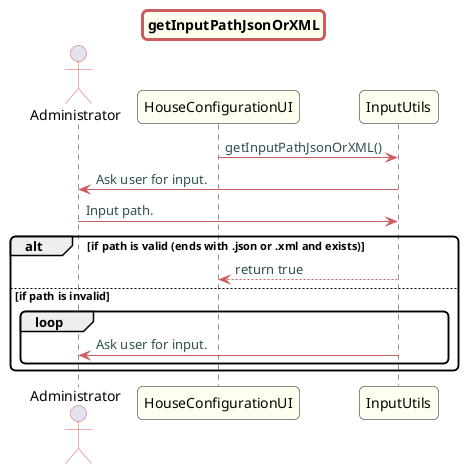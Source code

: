 @startuml

title getInputPathJsonOrXML

skinparam titleBorderRoundCorner 10
skinparam titleBorderThickness 3
skinparam titleBorderColor indianred
skinparam titleBackgroundColor ivory
skinparam FontName quicksand

skinparam actor {
  BorderColor indianred
  }

skinparam sequence {
  LifeLineBackgroundColor indianred
  ParticipantBackgroundColor ivory
}

skinparam roundcorner 10

skinparam component {
  arrowThickness 1
  ArrowFontName Verdana
  ArrowColor indianred
  ArrowFontColor darkslategrey
}

actor Administrator

HouseConfigurationUI -> InputUtils: getInputPathJsonOrXML()
InputUtils -> Administrator: Ask user for input.
Administrator -> InputUtils: Input path.
alt if path is valid (ends with .json or .xml and exists)
 InputUtils-->HouseConfigurationUI: return true
else if path is invalid
loop
InputUtils -> Administrator: Ask user for input.
end loop
end
@enduml